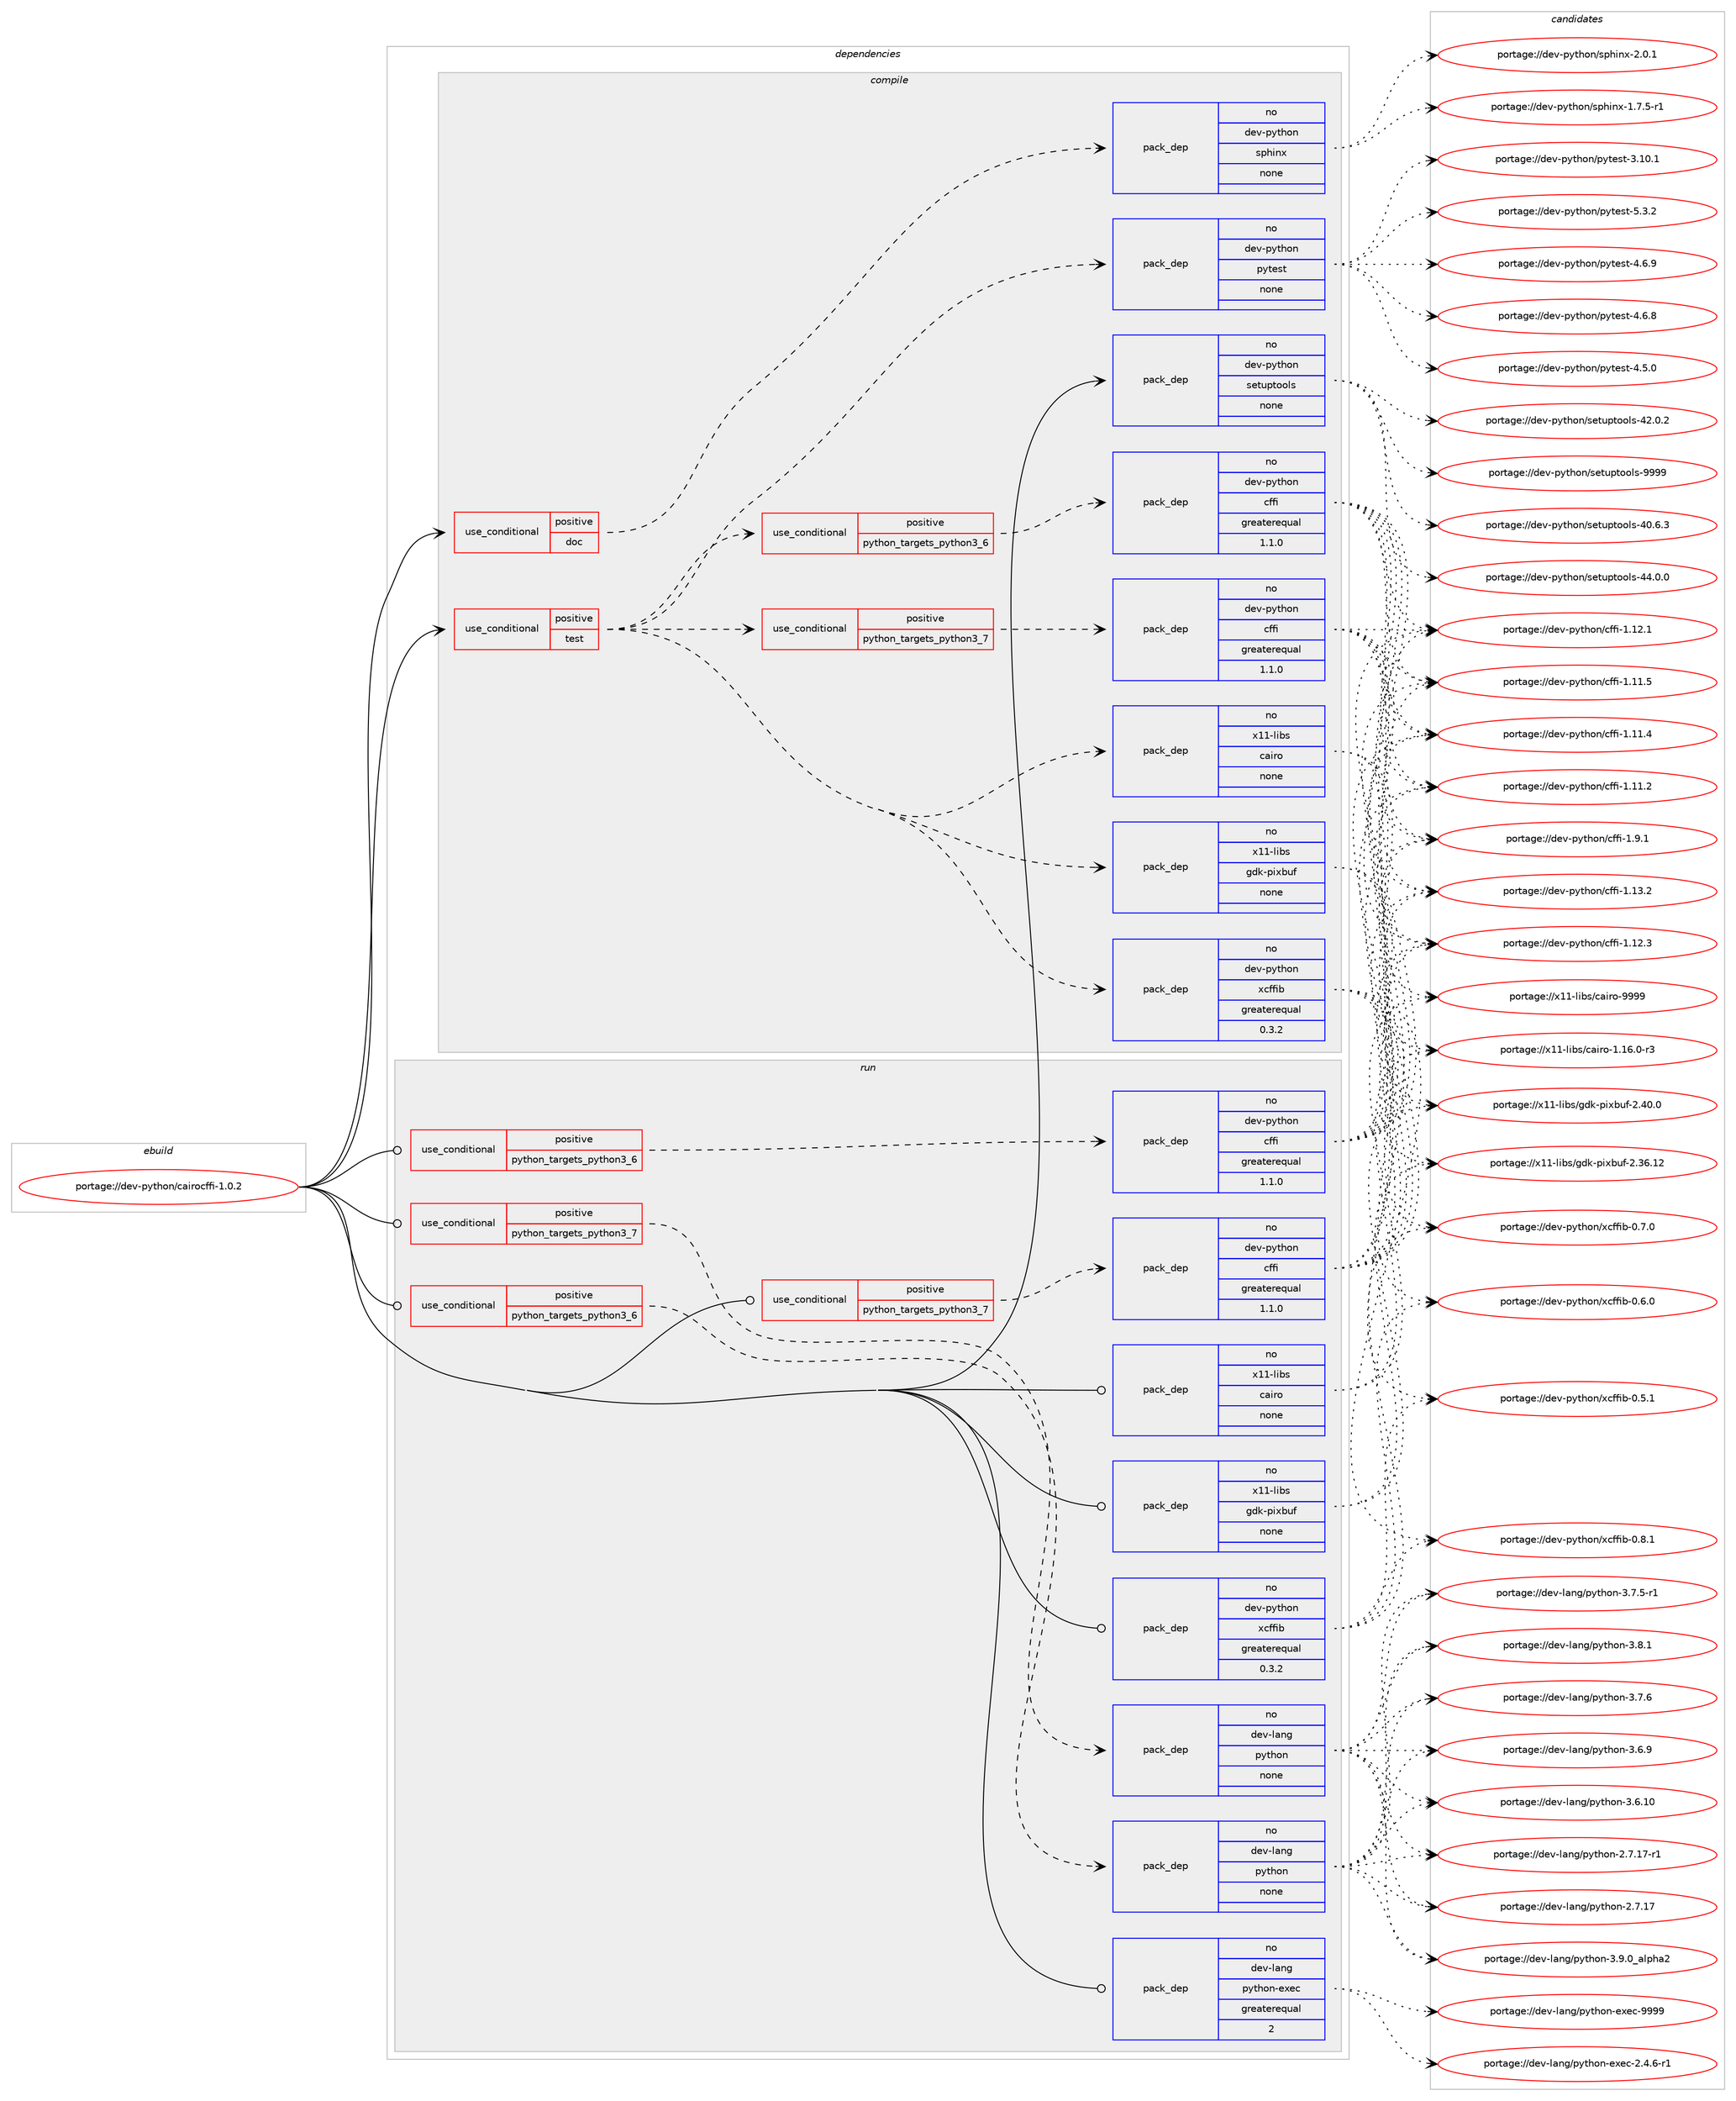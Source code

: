 digraph prolog {

# *************
# Graph options
# *************

newrank=true;
concentrate=true;
compound=true;
graph [rankdir=LR,fontname=Helvetica,fontsize=10,ranksep=1.5];#, ranksep=2.5, nodesep=0.2];
edge  [arrowhead=vee];
node  [fontname=Helvetica,fontsize=10];

# **********
# The ebuild
# **********

subgraph cluster_leftcol {
color=gray;
rank=same;
label=<<i>ebuild</i>>;
id [label="portage://dev-python/cairocffi-1.0.2", color=red, width=4, href="../dev-python/cairocffi-1.0.2.svg"];
}

# ****************
# The dependencies
# ****************

subgraph cluster_midcol {
color=gray;
label=<<i>dependencies</i>>;
subgraph cluster_compile {
fillcolor="#eeeeee";
style=filled;
label=<<i>compile</i>>;
subgraph cond118050 {
dependency468140 [label=<<TABLE BORDER="0" CELLBORDER="1" CELLSPACING="0" CELLPADDING="4"><TR><TD ROWSPAN="3" CELLPADDING="10">use_conditional</TD></TR><TR><TD>positive</TD></TR><TR><TD>doc</TD></TR></TABLE>>, shape=none, color=red];
subgraph pack345081 {
dependency468141 [label=<<TABLE BORDER="0" CELLBORDER="1" CELLSPACING="0" CELLPADDING="4" WIDTH="220"><TR><TD ROWSPAN="6" CELLPADDING="30">pack_dep</TD></TR><TR><TD WIDTH="110">no</TD></TR><TR><TD>dev-python</TD></TR><TR><TD>sphinx</TD></TR><TR><TD>none</TD></TR><TR><TD></TD></TR></TABLE>>, shape=none, color=blue];
}
dependency468140:e -> dependency468141:w [weight=20,style="dashed",arrowhead="vee"];
}
id:e -> dependency468140:w [weight=20,style="solid",arrowhead="vee"];
subgraph cond118051 {
dependency468142 [label=<<TABLE BORDER="0" CELLBORDER="1" CELLSPACING="0" CELLPADDING="4"><TR><TD ROWSPAN="3" CELLPADDING="10">use_conditional</TD></TR><TR><TD>positive</TD></TR><TR><TD>test</TD></TR></TABLE>>, shape=none, color=red];
subgraph cond118052 {
dependency468143 [label=<<TABLE BORDER="0" CELLBORDER="1" CELLSPACING="0" CELLPADDING="4"><TR><TD ROWSPAN="3" CELLPADDING="10">use_conditional</TD></TR><TR><TD>positive</TD></TR><TR><TD>python_targets_python3_6</TD></TR></TABLE>>, shape=none, color=red];
subgraph pack345082 {
dependency468144 [label=<<TABLE BORDER="0" CELLBORDER="1" CELLSPACING="0" CELLPADDING="4" WIDTH="220"><TR><TD ROWSPAN="6" CELLPADDING="30">pack_dep</TD></TR><TR><TD WIDTH="110">no</TD></TR><TR><TD>dev-python</TD></TR><TR><TD>cffi</TD></TR><TR><TD>greaterequal</TD></TR><TR><TD>1.1.0</TD></TR></TABLE>>, shape=none, color=blue];
}
dependency468143:e -> dependency468144:w [weight=20,style="dashed",arrowhead="vee"];
}
dependency468142:e -> dependency468143:w [weight=20,style="dashed",arrowhead="vee"];
subgraph cond118053 {
dependency468145 [label=<<TABLE BORDER="0" CELLBORDER="1" CELLSPACING="0" CELLPADDING="4"><TR><TD ROWSPAN="3" CELLPADDING="10">use_conditional</TD></TR><TR><TD>positive</TD></TR><TR><TD>python_targets_python3_7</TD></TR></TABLE>>, shape=none, color=red];
subgraph pack345083 {
dependency468146 [label=<<TABLE BORDER="0" CELLBORDER="1" CELLSPACING="0" CELLPADDING="4" WIDTH="220"><TR><TD ROWSPAN="6" CELLPADDING="30">pack_dep</TD></TR><TR><TD WIDTH="110">no</TD></TR><TR><TD>dev-python</TD></TR><TR><TD>cffi</TD></TR><TR><TD>greaterequal</TD></TR><TR><TD>1.1.0</TD></TR></TABLE>>, shape=none, color=blue];
}
dependency468145:e -> dependency468146:w [weight=20,style="dashed",arrowhead="vee"];
}
dependency468142:e -> dependency468145:w [weight=20,style="dashed",arrowhead="vee"];
subgraph pack345084 {
dependency468147 [label=<<TABLE BORDER="0" CELLBORDER="1" CELLSPACING="0" CELLPADDING="4" WIDTH="220"><TR><TD ROWSPAN="6" CELLPADDING="30">pack_dep</TD></TR><TR><TD WIDTH="110">no</TD></TR><TR><TD>dev-python</TD></TR><TR><TD>xcffib</TD></TR><TR><TD>greaterequal</TD></TR><TR><TD>0.3.2</TD></TR></TABLE>>, shape=none, color=blue];
}
dependency468142:e -> dependency468147:w [weight=20,style="dashed",arrowhead="vee"];
subgraph pack345085 {
dependency468148 [label=<<TABLE BORDER="0" CELLBORDER="1" CELLSPACING="0" CELLPADDING="4" WIDTH="220"><TR><TD ROWSPAN="6" CELLPADDING="30">pack_dep</TD></TR><TR><TD WIDTH="110">no</TD></TR><TR><TD>x11-libs</TD></TR><TR><TD>cairo</TD></TR><TR><TD>none</TD></TR><TR><TD></TD></TR></TABLE>>, shape=none, color=blue];
}
dependency468142:e -> dependency468148:w [weight=20,style="dashed",arrowhead="vee"];
subgraph pack345086 {
dependency468149 [label=<<TABLE BORDER="0" CELLBORDER="1" CELLSPACING="0" CELLPADDING="4" WIDTH="220"><TR><TD ROWSPAN="6" CELLPADDING="30">pack_dep</TD></TR><TR><TD WIDTH="110">no</TD></TR><TR><TD>x11-libs</TD></TR><TR><TD>gdk-pixbuf</TD></TR><TR><TD>none</TD></TR><TR><TD></TD></TR></TABLE>>, shape=none, color=blue];
}
dependency468142:e -> dependency468149:w [weight=20,style="dashed",arrowhead="vee"];
subgraph pack345087 {
dependency468150 [label=<<TABLE BORDER="0" CELLBORDER="1" CELLSPACING="0" CELLPADDING="4" WIDTH="220"><TR><TD ROWSPAN="6" CELLPADDING="30">pack_dep</TD></TR><TR><TD WIDTH="110">no</TD></TR><TR><TD>dev-python</TD></TR><TR><TD>pytest</TD></TR><TR><TD>none</TD></TR><TR><TD></TD></TR></TABLE>>, shape=none, color=blue];
}
dependency468142:e -> dependency468150:w [weight=20,style="dashed",arrowhead="vee"];
}
id:e -> dependency468142:w [weight=20,style="solid",arrowhead="vee"];
subgraph pack345088 {
dependency468151 [label=<<TABLE BORDER="0" CELLBORDER="1" CELLSPACING="0" CELLPADDING="4" WIDTH="220"><TR><TD ROWSPAN="6" CELLPADDING="30">pack_dep</TD></TR><TR><TD WIDTH="110">no</TD></TR><TR><TD>dev-python</TD></TR><TR><TD>setuptools</TD></TR><TR><TD>none</TD></TR><TR><TD></TD></TR></TABLE>>, shape=none, color=blue];
}
id:e -> dependency468151:w [weight=20,style="solid",arrowhead="vee"];
}
subgraph cluster_compileandrun {
fillcolor="#eeeeee";
style=filled;
label=<<i>compile and run</i>>;
}
subgraph cluster_run {
fillcolor="#eeeeee";
style=filled;
label=<<i>run</i>>;
subgraph cond118054 {
dependency468152 [label=<<TABLE BORDER="0" CELLBORDER="1" CELLSPACING="0" CELLPADDING="4"><TR><TD ROWSPAN="3" CELLPADDING="10">use_conditional</TD></TR><TR><TD>positive</TD></TR><TR><TD>python_targets_python3_6</TD></TR></TABLE>>, shape=none, color=red];
subgraph pack345089 {
dependency468153 [label=<<TABLE BORDER="0" CELLBORDER="1" CELLSPACING="0" CELLPADDING="4" WIDTH="220"><TR><TD ROWSPAN="6" CELLPADDING="30">pack_dep</TD></TR><TR><TD WIDTH="110">no</TD></TR><TR><TD>dev-lang</TD></TR><TR><TD>python</TD></TR><TR><TD>none</TD></TR><TR><TD></TD></TR></TABLE>>, shape=none, color=blue];
}
dependency468152:e -> dependency468153:w [weight=20,style="dashed",arrowhead="vee"];
}
id:e -> dependency468152:w [weight=20,style="solid",arrowhead="odot"];
subgraph cond118055 {
dependency468154 [label=<<TABLE BORDER="0" CELLBORDER="1" CELLSPACING="0" CELLPADDING="4"><TR><TD ROWSPAN="3" CELLPADDING="10">use_conditional</TD></TR><TR><TD>positive</TD></TR><TR><TD>python_targets_python3_6</TD></TR></TABLE>>, shape=none, color=red];
subgraph pack345090 {
dependency468155 [label=<<TABLE BORDER="0" CELLBORDER="1" CELLSPACING="0" CELLPADDING="4" WIDTH="220"><TR><TD ROWSPAN="6" CELLPADDING="30">pack_dep</TD></TR><TR><TD WIDTH="110">no</TD></TR><TR><TD>dev-python</TD></TR><TR><TD>cffi</TD></TR><TR><TD>greaterequal</TD></TR><TR><TD>1.1.0</TD></TR></TABLE>>, shape=none, color=blue];
}
dependency468154:e -> dependency468155:w [weight=20,style="dashed",arrowhead="vee"];
}
id:e -> dependency468154:w [weight=20,style="solid",arrowhead="odot"];
subgraph cond118056 {
dependency468156 [label=<<TABLE BORDER="0" CELLBORDER="1" CELLSPACING="0" CELLPADDING="4"><TR><TD ROWSPAN="3" CELLPADDING="10">use_conditional</TD></TR><TR><TD>positive</TD></TR><TR><TD>python_targets_python3_7</TD></TR></TABLE>>, shape=none, color=red];
subgraph pack345091 {
dependency468157 [label=<<TABLE BORDER="0" CELLBORDER="1" CELLSPACING="0" CELLPADDING="4" WIDTH="220"><TR><TD ROWSPAN="6" CELLPADDING="30">pack_dep</TD></TR><TR><TD WIDTH="110">no</TD></TR><TR><TD>dev-lang</TD></TR><TR><TD>python</TD></TR><TR><TD>none</TD></TR><TR><TD></TD></TR></TABLE>>, shape=none, color=blue];
}
dependency468156:e -> dependency468157:w [weight=20,style="dashed",arrowhead="vee"];
}
id:e -> dependency468156:w [weight=20,style="solid",arrowhead="odot"];
subgraph cond118057 {
dependency468158 [label=<<TABLE BORDER="0" CELLBORDER="1" CELLSPACING="0" CELLPADDING="4"><TR><TD ROWSPAN="3" CELLPADDING="10">use_conditional</TD></TR><TR><TD>positive</TD></TR><TR><TD>python_targets_python3_7</TD></TR></TABLE>>, shape=none, color=red];
subgraph pack345092 {
dependency468159 [label=<<TABLE BORDER="0" CELLBORDER="1" CELLSPACING="0" CELLPADDING="4" WIDTH="220"><TR><TD ROWSPAN="6" CELLPADDING="30">pack_dep</TD></TR><TR><TD WIDTH="110">no</TD></TR><TR><TD>dev-python</TD></TR><TR><TD>cffi</TD></TR><TR><TD>greaterequal</TD></TR><TR><TD>1.1.0</TD></TR></TABLE>>, shape=none, color=blue];
}
dependency468158:e -> dependency468159:w [weight=20,style="dashed",arrowhead="vee"];
}
id:e -> dependency468158:w [weight=20,style="solid",arrowhead="odot"];
subgraph pack345093 {
dependency468160 [label=<<TABLE BORDER="0" CELLBORDER="1" CELLSPACING="0" CELLPADDING="4" WIDTH="220"><TR><TD ROWSPAN="6" CELLPADDING="30">pack_dep</TD></TR><TR><TD WIDTH="110">no</TD></TR><TR><TD>dev-lang</TD></TR><TR><TD>python-exec</TD></TR><TR><TD>greaterequal</TD></TR><TR><TD>2</TD></TR></TABLE>>, shape=none, color=blue];
}
id:e -> dependency468160:w [weight=20,style="solid",arrowhead="odot"];
subgraph pack345094 {
dependency468161 [label=<<TABLE BORDER="0" CELLBORDER="1" CELLSPACING="0" CELLPADDING="4" WIDTH="220"><TR><TD ROWSPAN="6" CELLPADDING="30">pack_dep</TD></TR><TR><TD WIDTH="110">no</TD></TR><TR><TD>dev-python</TD></TR><TR><TD>xcffib</TD></TR><TR><TD>greaterequal</TD></TR><TR><TD>0.3.2</TD></TR></TABLE>>, shape=none, color=blue];
}
id:e -> dependency468161:w [weight=20,style="solid",arrowhead="odot"];
subgraph pack345095 {
dependency468162 [label=<<TABLE BORDER="0" CELLBORDER="1" CELLSPACING="0" CELLPADDING="4" WIDTH="220"><TR><TD ROWSPAN="6" CELLPADDING="30">pack_dep</TD></TR><TR><TD WIDTH="110">no</TD></TR><TR><TD>x11-libs</TD></TR><TR><TD>cairo</TD></TR><TR><TD>none</TD></TR><TR><TD></TD></TR></TABLE>>, shape=none, color=blue];
}
id:e -> dependency468162:w [weight=20,style="solid",arrowhead="odot"];
subgraph pack345096 {
dependency468163 [label=<<TABLE BORDER="0" CELLBORDER="1" CELLSPACING="0" CELLPADDING="4" WIDTH="220"><TR><TD ROWSPAN="6" CELLPADDING="30">pack_dep</TD></TR><TR><TD WIDTH="110">no</TD></TR><TR><TD>x11-libs</TD></TR><TR><TD>gdk-pixbuf</TD></TR><TR><TD>none</TD></TR><TR><TD></TD></TR></TABLE>>, shape=none, color=blue];
}
id:e -> dependency468163:w [weight=20,style="solid",arrowhead="odot"];
}
}

# **************
# The candidates
# **************

subgraph cluster_choices {
rank=same;
color=gray;
label=<<i>candidates</i>>;

subgraph choice345081 {
color=black;
nodesep=1;
choice1001011184511212111610411111047115112104105110120455046484649 [label="portage://dev-python/sphinx-2.0.1", color=red, width=4,href="../dev-python/sphinx-2.0.1.svg"];
choice10010111845112121116104111110471151121041051101204549465546534511449 [label="portage://dev-python/sphinx-1.7.5-r1", color=red, width=4,href="../dev-python/sphinx-1.7.5-r1.svg"];
dependency468141:e -> choice1001011184511212111610411111047115112104105110120455046484649:w [style=dotted,weight="100"];
dependency468141:e -> choice10010111845112121116104111110471151121041051101204549465546534511449:w [style=dotted,weight="100"];
}
subgraph choice345082 {
color=black;
nodesep=1;
choice100101118451121211161041111104799102102105454946574649 [label="portage://dev-python/cffi-1.9.1", color=red, width=4,href="../dev-python/cffi-1.9.1.svg"];
choice10010111845112121116104111110479910210210545494649514650 [label="portage://dev-python/cffi-1.13.2", color=red, width=4,href="../dev-python/cffi-1.13.2.svg"];
choice10010111845112121116104111110479910210210545494649504651 [label="portage://dev-python/cffi-1.12.3", color=red, width=4,href="../dev-python/cffi-1.12.3.svg"];
choice10010111845112121116104111110479910210210545494649504649 [label="portage://dev-python/cffi-1.12.1", color=red, width=4,href="../dev-python/cffi-1.12.1.svg"];
choice10010111845112121116104111110479910210210545494649494653 [label="portage://dev-python/cffi-1.11.5", color=red, width=4,href="../dev-python/cffi-1.11.5.svg"];
choice10010111845112121116104111110479910210210545494649494652 [label="portage://dev-python/cffi-1.11.4", color=red, width=4,href="../dev-python/cffi-1.11.4.svg"];
choice10010111845112121116104111110479910210210545494649494650 [label="portage://dev-python/cffi-1.11.2", color=red, width=4,href="../dev-python/cffi-1.11.2.svg"];
dependency468144:e -> choice100101118451121211161041111104799102102105454946574649:w [style=dotted,weight="100"];
dependency468144:e -> choice10010111845112121116104111110479910210210545494649514650:w [style=dotted,weight="100"];
dependency468144:e -> choice10010111845112121116104111110479910210210545494649504651:w [style=dotted,weight="100"];
dependency468144:e -> choice10010111845112121116104111110479910210210545494649504649:w [style=dotted,weight="100"];
dependency468144:e -> choice10010111845112121116104111110479910210210545494649494653:w [style=dotted,weight="100"];
dependency468144:e -> choice10010111845112121116104111110479910210210545494649494652:w [style=dotted,weight="100"];
dependency468144:e -> choice10010111845112121116104111110479910210210545494649494650:w [style=dotted,weight="100"];
}
subgraph choice345083 {
color=black;
nodesep=1;
choice100101118451121211161041111104799102102105454946574649 [label="portage://dev-python/cffi-1.9.1", color=red, width=4,href="../dev-python/cffi-1.9.1.svg"];
choice10010111845112121116104111110479910210210545494649514650 [label="portage://dev-python/cffi-1.13.2", color=red, width=4,href="../dev-python/cffi-1.13.2.svg"];
choice10010111845112121116104111110479910210210545494649504651 [label="portage://dev-python/cffi-1.12.3", color=red, width=4,href="../dev-python/cffi-1.12.3.svg"];
choice10010111845112121116104111110479910210210545494649504649 [label="portage://dev-python/cffi-1.12.1", color=red, width=4,href="../dev-python/cffi-1.12.1.svg"];
choice10010111845112121116104111110479910210210545494649494653 [label="portage://dev-python/cffi-1.11.5", color=red, width=4,href="../dev-python/cffi-1.11.5.svg"];
choice10010111845112121116104111110479910210210545494649494652 [label="portage://dev-python/cffi-1.11.4", color=red, width=4,href="../dev-python/cffi-1.11.4.svg"];
choice10010111845112121116104111110479910210210545494649494650 [label="portage://dev-python/cffi-1.11.2", color=red, width=4,href="../dev-python/cffi-1.11.2.svg"];
dependency468146:e -> choice100101118451121211161041111104799102102105454946574649:w [style=dotted,weight="100"];
dependency468146:e -> choice10010111845112121116104111110479910210210545494649514650:w [style=dotted,weight="100"];
dependency468146:e -> choice10010111845112121116104111110479910210210545494649504651:w [style=dotted,weight="100"];
dependency468146:e -> choice10010111845112121116104111110479910210210545494649504649:w [style=dotted,weight="100"];
dependency468146:e -> choice10010111845112121116104111110479910210210545494649494653:w [style=dotted,weight="100"];
dependency468146:e -> choice10010111845112121116104111110479910210210545494649494652:w [style=dotted,weight="100"];
dependency468146:e -> choice10010111845112121116104111110479910210210545494649494650:w [style=dotted,weight="100"];
}
subgraph choice345084 {
color=black;
nodesep=1;
choice10010111845112121116104111110471209910210210598454846564649 [label="portage://dev-python/xcffib-0.8.1", color=red, width=4,href="../dev-python/xcffib-0.8.1.svg"];
choice10010111845112121116104111110471209910210210598454846554648 [label="portage://dev-python/xcffib-0.7.0", color=red, width=4,href="../dev-python/xcffib-0.7.0.svg"];
choice10010111845112121116104111110471209910210210598454846544648 [label="portage://dev-python/xcffib-0.6.0", color=red, width=4,href="../dev-python/xcffib-0.6.0.svg"];
choice10010111845112121116104111110471209910210210598454846534649 [label="portage://dev-python/xcffib-0.5.1", color=red, width=4,href="../dev-python/xcffib-0.5.1.svg"];
dependency468147:e -> choice10010111845112121116104111110471209910210210598454846564649:w [style=dotted,weight="100"];
dependency468147:e -> choice10010111845112121116104111110471209910210210598454846554648:w [style=dotted,weight="100"];
dependency468147:e -> choice10010111845112121116104111110471209910210210598454846544648:w [style=dotted,weight="100"];
dependency468147:e -> choice10010111845112121116104111110471209910210210598454846534649:w [style=dotted,weight="100"];
}
subgraph choice345085 {
color=black;
nodesep=1;
choice120494945108105981154799971051141114557575757 [label="portage://x11-libs/cairo-9999", color=red, width=4,href="../x11-libs/cairo-9999.svg"];
choice12049494510810598115479997105114111454946495446484511451 [label="portage://x11-libs/cairo-1.16.0-r3", color=red, width=4,href="../x11-libs/cairo-1.16.0-r3.svg"];
dependency468148:e -> choice120494945108105981154799971051141114557575757:w [style=dotted,weight="100"];
dependency468148:e -> choice12049494510810598115479997105114111454946495446484511451:w [style=dotted,weight="100"];
}
subgraph choice345086 {
color=black;
nodesep=1;
choice1204949451081059811547103100107451121051209811710245504652484648 [label="portage://x11-libs/gdk-pixbuf-2.40.0", color=red, width=4,href="../x11-libs/gdk-pixbuf-2.40.0.svg"];
choice120494945108105981154710310010745112105120981171024550465154464950 [label="portage://x11-libs/gdk-pixbuf-2.36.12", color=red, width=4,href="../x11-libs/gdk-pixbuf-2.36.12.svg"];
dependency468149:e -> choice1204949451081059811547103100107451121051209811710245504652484648:w [style=dotted,weight="100"];
dependency468149:e -> choice120494945108105981154710310010745112105120981171024550465154464950:w [style=dotted,weight="100"];
}
subgraph choice345087 {
color=black;
nodesep=1;
choice1001011184511212111610411111047112121116101115116455346514650 [label="portage://dev-python/pytest-5.3.2", color=red, width=4,href="../dev-python/pytest-5.3.2.svg"];
choice1001011184511212111610411111047112121116101115116455246544657 [label="portage://dev-python/pytest-4.6.9", color=red, width=4,href="../dev-python/pytest-4.6.9.svg"];
choice1001011184511212111610411111047112121116101115116455246544656 [label="portage://dev-python/pytest-4.6.8", color=red, width=4,href="../dev-python/pytest-4.6.8.svg"];
choice1001011184511212111610411111047112121116101115116455246534648 [label="portage://dev-python/pytest-4.5.0", color=red, width=4,href="../dev-python/pytest-4.5.0.svg"];
choice100101118451121211161041111104711212111610111511645514649484649 [label="portage://dev-python/pytest-3.10.1", color=red, width=4,href="../dev-python/pytest-3.10.1.svg"];
dependency468150:e -> choice1001011184511212111610411111047112121116101115116455346514650:w [style=dotted,weight="100"];
dependency468150:e -> choice1001011184511212111610411111047112121116101115116455246544657:w [style=dotted,weight="100"];
dependency468150:e -> choice1001011184511212111610411111047112121116101115116455246544656:w [style=dotted,weight="100"];
dependency468150:e -> choice1001011184511212111610411111047112121116101115116455246534648:w [style=dotted,weight="100"];
dependency468150:e -> choice100101118451121211161041111104711212111610111511645514649484649:w [style=dotted,weight="100"];
}
subgraph choice345088 {
color=black;
nodesep=1;
choice10010111845112121116104111110471151011161171121161111111081154557575757 [label="portage://dev-python/setuptools-9999", color=red, width=4,href="../dev-python/setuptools-9999.svg"];
choice100101118451121211161041111104711510111611711211611111110811545525246484648 [label="portage://dev-python/setuptools-44.0.0", color=red, width=4,href="../dev-python/setuptools-44.0.0.svg"];
choice100101118451121211161041111104711510111611711211611111110811545525046484650 [label="portage://dev-python/setuptools-42.0.2", color=red, width=4,href="../dev-python/setuptools-42.0.2.svg"];
choice100101118451121211161041111104711510111611711211611111110811545524846544651 [label="portage://dev-python/setuptools-40.6.3", color=red, width=4,href="../dev-python/setuptools-40.6.3.svg"];
dependency468151:e -> choice10010111845112121116104111110471151011161171121161111111081154557575757:w [style=dotted,weight="100"];
dependency468151:e -> choice100101118451121211161041111104711510111611711211611111110811545525246484648:w [style=dotted,weight="100"];
dependency468151:e -> choice100101118451121211161041111104711510111611711211611111110811545525046484650:w [style=dotted,weight="100"];
dependency468151:e -> choice100101118451121211161041111104711510111611711211611111110811545524846544651:w [style=dotted,weight="100"];
}
subgraph choice345089 {
color=black;
nodesep=1;
choice10010111845108971101034711212111610411111045514657464895971081121049750 [label="portage://dev-lang/python-3.9.0_alpha2", color=red, width=4,href="../dev-lang/python-3.9.0_alpha2.svg"];
choice100101118451089711010347112121116104111110455146564649 [label="portage://dev-lang/python-3.8.1", color=red, width=4,href="../dev-lang/python-3.8.1.svg"];
choice100101118451089711010347112121116104111110455146554654 [label="portage://dev-lang/python-3.7.6", color=red, width=4,href="../dev-lang/python-3.7.6.svg"];
choice1001011184510897110103471121211161041111104551465546534511449 [label="portage://dev-lang/python-3.7.5-r1", color=red, width=4,href="../dev-lang/python-3.7.5-r1.svg"];
choice100101118451089711010347112121116104111110455146544657 [label="portage://dev-lang/python-3.6.9", color=red, width=4,href="../dev-lang/python-3.6.9.svg"];
choice10010111845108971101034711212111610411111045514654464948 [label="portage://dev-lang/python-3.6.10", color=red, width=4,href="../dev-lang/python-3.6.10.svg"];
choice100101118451089711010347112121116104111110455046554649554511449 [label="portage://dev-lang/python-2.7.17-r1", color=red, width=4,href="../dev-lang/python-2.7.17-r1.svg"];
choice10010111845108971101034711212111610411111045504655464955 [label="portage://dev-lang/python-2.7.17", color=red, width=4,href="../dev-lang/python-2.7.17.svg"];
dependency468153:e -> choice10010111845108971101034711212111610411111045514657464895971081121049750:w [style=dotted,weight="100"];
dependency468153:e -> choice100101118451089711010347112121116104111110455146564649:w [style=dotted,weight="100"];
dependency468153:e -> choice100101118451089711010347112121116104111110455146554654:w [style=dotted,weight="100"];
dependency468153:e -> choice1001011184510897110103471121211161041111104551465546534511449:w [style=dotted,weight="100"];
dependency468153:e -> choice100101118451089711010347112121116104111110455146544657:w [style=dotted,weight="100"];
dependency468153:e -> choice10010111845108971101034711212111610411111045514654464948:w [style=dotted,weight="100"];
dependency468153:e -> choice100101118451089711010347112121116104111110455046554649554511449:w [style=dotted,weight="100"];
dependency468153:e -> choice10010111845108971101034711212111610411111045504655464955:w [style=dotted,weight="100"];
}
subgraph choice345090 {
color=black;
nodesep=1;
choice100101118451121211161041111104799102102105454946574649 [label="portage://dev-python/cffi-1.9.1", color=red, width=4,href="../dev-python/cffi-1.9.1.svg"];
choice10010111845112121116104111110479910210210545494649514650 [label="portage://dev-python/cffi-1.13.2", color=red, width=4,href="../dev-python/cffi-1.13.2.svg"];
choice10010111845112121116104111110479910210210545494649504651 [label="portage://dev-python/cffi-1.12.3", color=red, width=4,href="../dev-python/cffi-1.12.3.svg"];
choice10010111845112121116104111110479910210210545494649504649 [label="portage://dev-python/cffi-1.12.1", color=red, width=4,href="../dev-python/cffi-1.12.1.svg"];
choice10010111845112121116104111110479910210210545494649494653 [label="portage://dev-python/cffi-1.11.5", color=red, width=4,href="../dev-python/cffi-1.11.5.svg"];
choice10010111845112121116104111110479910210210545494649494652 [label="portage://dev-python/cffi-1.11.4", color=red, width=4,href="../dev-python/cffi-1.11.4.svg"];
choice10010111845112121116104111110479910210210545494649494650 [label="portage://dev-python/cffi-1.11.2", color=red, width=4,href="../dev-python/cffi-1.11.2.svg"];
dependency468155:e -> choice100101118451121211161041111104799102102105454946574649:w [style=dotted,weight="100"];
dependency468155:e -> choice10010111845112121116104111110479910210210545494649514650:w [style=dotted,weight="100"];
dependency468155:e -> choice10010111845112121116104111110479910210210545494649504651:w [style=dotted,weight="100"];
dependency468155:e -> choice10010111845112121116104111110479910210210545494649504649:w [style=dotted,weight="100"];
dependency468155:e -> choice10010111845112121116104111110479910210210545494649494653:w [style=dotted,weight="100"];
dependency468155:e -> choice10010111845112121116104111110479910210210545494649494652:w [style=dotted,weight="100"];
dependency468155:e -> choice10010111845112121116104111110479910210210545494649494650:w [style=dotted,weight="100"];
}
subgraph choice345091 {
color=black;
nodesep=1;
choice10010111845108971101034711212111610411111045514657464895971081121049750 [label="portage://dev-lang/python-3.9.0_alpha2", color=red, width=4,href="../dev-lang/python-3.9.0_alpha2.svg"];
choice100101118451089711010347112121116104111110455146564649 [label="portage://dev-lang/python-3.8.1", color=red, width=4,href="../dev-lang/python-3.8.1.svg"];
choice100101118451089711010347112121116104111110455146554654 [label="portage://dev-lang/python-3.7.6", color=red, width=4,href="../dev-lang/python-3.7.6.svg"];
choice1001011184510897110103471121211161041111104551465546534511449 [label="portage://dev-lang/python-3.7.5-r1", color=red, width=4,href="../dev-lang/python-3.7.5-r1.svg"];
choice100101118451089711010347112121116104111110455146544657 [label="portage://dev-lang/python-3.6.9", color=red, width=4,href="../dev-lang/python-3.6.9.svg"];
choice10010111845108971101034711212111610411111045514654464948 [label="portage://dev-lang/python-3.6.10", color=red, width=4,href="../dev-lang/python-3.6.10.svg"];
choice100101118451089711010347112121116104111110455046554649554511449 [label="portage://dev-lang/python-2.7.17-r1", color=red, width=4,href="../dev-lang/python-2.7.17-r1.svg"];
choice10010111845108971101034711212111610411111045504655464955 [label="portage://dev-lang/python-2.7.17", color=red, width=4,href="../dev-lang/python-2.7.17.svg"];
dependency468157:e -> choice10010111845108971101034711212111610411111045514657464895971081121049750:w [style=dotted,weight="100"];
dependency468157:e -> choice100101118451089711010347112121116104111110455146564649:w [style=dotted,weight="100"];
dependency468157:e -> choice100101118451089711010347112121116104111110455146554654:w [style=dotted,weight="100"];
dependency468157:e -> choice1001011184510897110103471121211161041111104551465546534511449:w [style=dotted,weight="100"];
dependency468157:e -> choice100101118451089711010347112121116104111110455146544657:w [style=dotted,weight="100"];
dependency468157:e -> choice10010111845108971101034711212111610411111045514654464948:w [style=dotted,weight="100"];
dependency468157:e -> choice100101118451089711010347112121116104111110455046554649554511449:w [style=dotted,weight="100"];
dependency468157:e -> choice10010111845108971101034711212111610411111045504655464955:w [style=dotted,weight="100"];
}
subgraph choice345092 {
color=black;
nodesep=1;
choice100101118451121211161041111104799102102105454946574649 [label="portage://dev-python/cffi-1.9.1", color=red, width=4,href="../dev-python/cffi-1.9.1.svg"];
choice10010111845112121116104111110479910210210545494649514650 [label="portage://dev-python/cffi-1.13.2", color=red, width=4,href="../dev-python/cffi-1.13.2.svg"];
choice10010111845112121116104111110479910210210545494649504651 [label="portage://dev-python/cffi-1.12.3", color=red, width=4,href="../dev-python/cffi-1.12.3.svg"];
choice10010111845112121116104111110479910210210545494649504649 [label="portage://dev-python/cffi-1.12.1", color=red, width=4,href="../dev-python/cffi-1.12.1.svg"];
choice10010111845112121116104111110479910210210545494649494653 [label="portage://dev-python/cffi-1.11.5", color=red, width=4,href="../dev-python/cffi-1.11.5.svg"];
choice10010111845112121116104111110479910210210545494649494652 [label="portage://dev-python/cffi-1.11.4", color=red, width=4,href="../dev-python/cffi-1.11.4.svg"];
choice10010111845112121116104111110479910210210545494649494650 [label="portage://dev-python/cffi-1.11.2", color=red, width=4,href="../dev-python/cffi-1.11.2.svg"];
dependency468159:e -> choice100101118451121211161041111104799102102105454946574649:w [style=dotted,weight="100"];
dependency468159:e -> choice10010111845112121116104111110479910210210545494649514650:w [style=dotted,weight="100"];
dependency468159:e -> choice10010111845112121116104111110479910210210545494649504651:w [style=dotted,weight="100"];
dependency468159:e -> choice10010111845112121116104111110479910210210545494649504649:w [style=dotted,weight="100"];
dependency468159:e -> choice10010111845112121116104111110479910210210545494649494653:w [style=dotted,weight="100"];
dependency468159:e -> choice10010111845112121116104111110479910210210545494649494652:w [style=dotted,weight="100"];
dependency468159:e -> choice10010111845112121116104111110479910210210545494649494650:w [style=dotted,weight="100"];
}
subgraph choice345093 {
color=black;
nodesep=1;
choice10010111845108971101034711212111610411111045101120101994557575757 [label="portage://dev-lang/python-exec-9999", color=red, width=4,href="../dev-lang/python-exec-9999.svg"];
choice10010111845108971101034711212111610411111045101120101994550465246544511449 [label="portage://dev-lang/python-exec-2.4.6-r1", color=red, width=4,href="../dev-lang/python-exec-2.4.6-r1.svg"];
dependency468160:e -> choice10010111845108971101034711212111610411111045101120101994557575757:w [style=dotted,weight="100"];
dependency468160:e -> choice10010111845108971101034711212111610411111045101120101994550465246544511449:w [style=dotted,weight="100"];
}
subgraph choice345094 {
color=black;
nodesep=1;
choice10010111845112121116104111110471209910210210598454846564649 [label="portage://dev-python/xcffib-0.8.1", color=red, width=4,href="../dev-python/xcffib-0.8.1.svg"];
choice10010111845112121116104111110471209910210210598454846554648 [label="portage://dev-python/xcffib-0.7.0", color=red, width=4,href="../dev-python/xcffib-0.7.0.svg"];
choice10010111845112121116104111110471209910210210598454846544648 [label="portage://dev-python/xcffib-0.6.0", color=red, width=4,href="../dev-python/xcffib-0.6.0.svg"];
choice10010111845112121116104111110471209910210210598454846534649 [label="portage://dev-python/xcffib-0.5.1", color=red, width=4,href="../dev-python/xcffib-0.5.1.svg"];
dependency468161:e -> choice10010111845112121116104111110471209910210210598454846564649:w [style=dotted,weight="100"];
dependency468161:e -> choice10010111845112121116104111110471209910210210598454846554648:w [style=dotted,weight="100"];
dependency468161:e -> choice10010111845112121116104111110471209910210210598454846544648:w [style=dotted,weight="100"];
dependency468161:e -> choice10010111845112121116104111110471209910210210598454846534649:w [style=dotted,weight="100"];
}
subgraph choice345095 {
color=black;
nodesep=1;
choice120494945108105981154799971051141114557575757 [label="portage://x11-libs/cairo-9999", color=red, width=4,href="../x11-libs/cairo-9999.svg"];
choice12049494510810598115479997105114111454946495446484511451 [label="portage://x11-libs/cairo-1.16.0-r3", color=red, width=4,href="../x11-libs/cairo-1.16.0-r3.svg"];
dependency468162:e -> choice120494945108105981154799971051141114557575757:w [style=dotted,weight="100"];
dependency468162:e -> choice12049494510810598115479997105114111454946495446484511451:w [style=dotted,weight="100"];
}
subgraph choice345096 {
color=black;
nodesep=1;
choice1204949451081059811547103100107451121051209811710245504652484648 [label="portage://x11-libs/gdk-pixbuf-2.40.0", color=red, width=4,href="../x11-libs/gdk-pixbuf-2.40.0.svg"];
choice120494945108105981154710310010745112105120981171024550465154464950 [label="portage://x11-libs/gdk-pixbuf-2.36.12", color=red, width=4,href="../x11-libs/gdk-pixbuf-2.36.12.svg"];
dependency468163:e -> choice1204949451081059811547103100107451121051209811710245504652484648:w [style=dotted,weight="100"];
dependency468163:e -> choice120494945108105981154710310010745112105120981171024550465154464950:w [style=dotted,weight="100"];
}
}

}
